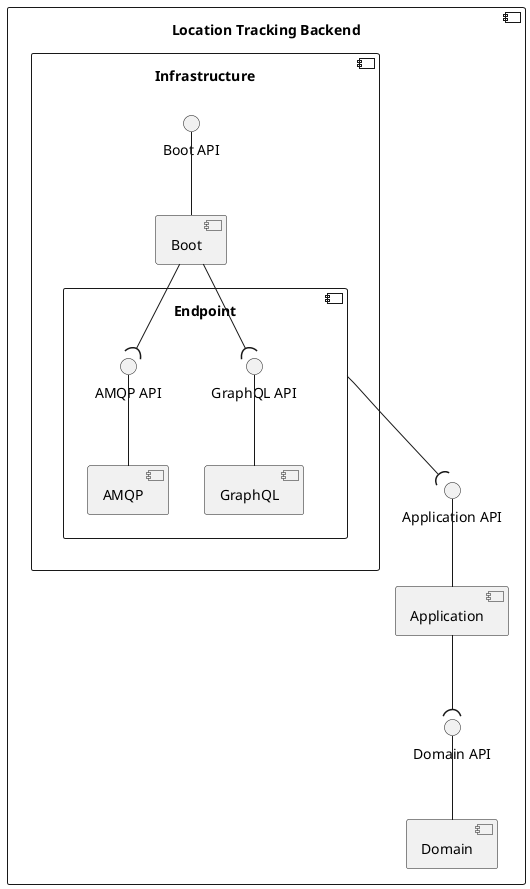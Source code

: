 @startuml logical-view-level3-location-tracking-backend

skinparam Monochrome true

component "Location Tracking Backend" {
    component "Domain" as DOM
    component "Application" as APP
    component "Infrastructure" as INFRA {
        component "Boot" as BOOT
        component "Endpoint" as ENDPOINT {
            component "GraphQL" as GRAPH
            component "AMQP" as AMQP
            interface "GraphQL API" as GRAPH_API
            interface "AMQP API" as AMQP_API
        }
        interface "Boot API" as BOOT_API
    }

    interface "Domain API" as DOM_API
    interface "Application API" as APP_API

    DOM_API -- DOM
    APP_API -- APP
    BOOT_API -- BOOT
    AMQP_API -- AMQP
    GRAPH_API -- GRAPH

    APP --( DOM_API
    BOOT --( GRAPH_API
    BOOT --( AMQP_API

    ENDPOINT --( APP_API

}

@enduml
